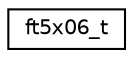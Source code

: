 digraph "Graphical Class Hierarchy"
{
 // LATEX_PDF_SIZE
  edge [fontname="Helvetica",fontsize="10",labelfontname="Helvetica",labelfontsize="10"];
  node [fontname="Helvetica",fontsize="10",shape=record];
  rankdir="LR";
  Node0 [label="ft5x06_t",height=0.2,width=0.4,color="black", fillcolor="white", style="filled",URL="$structft5x06__t.html",tooltip="Device descriptor for the driver."];
}
